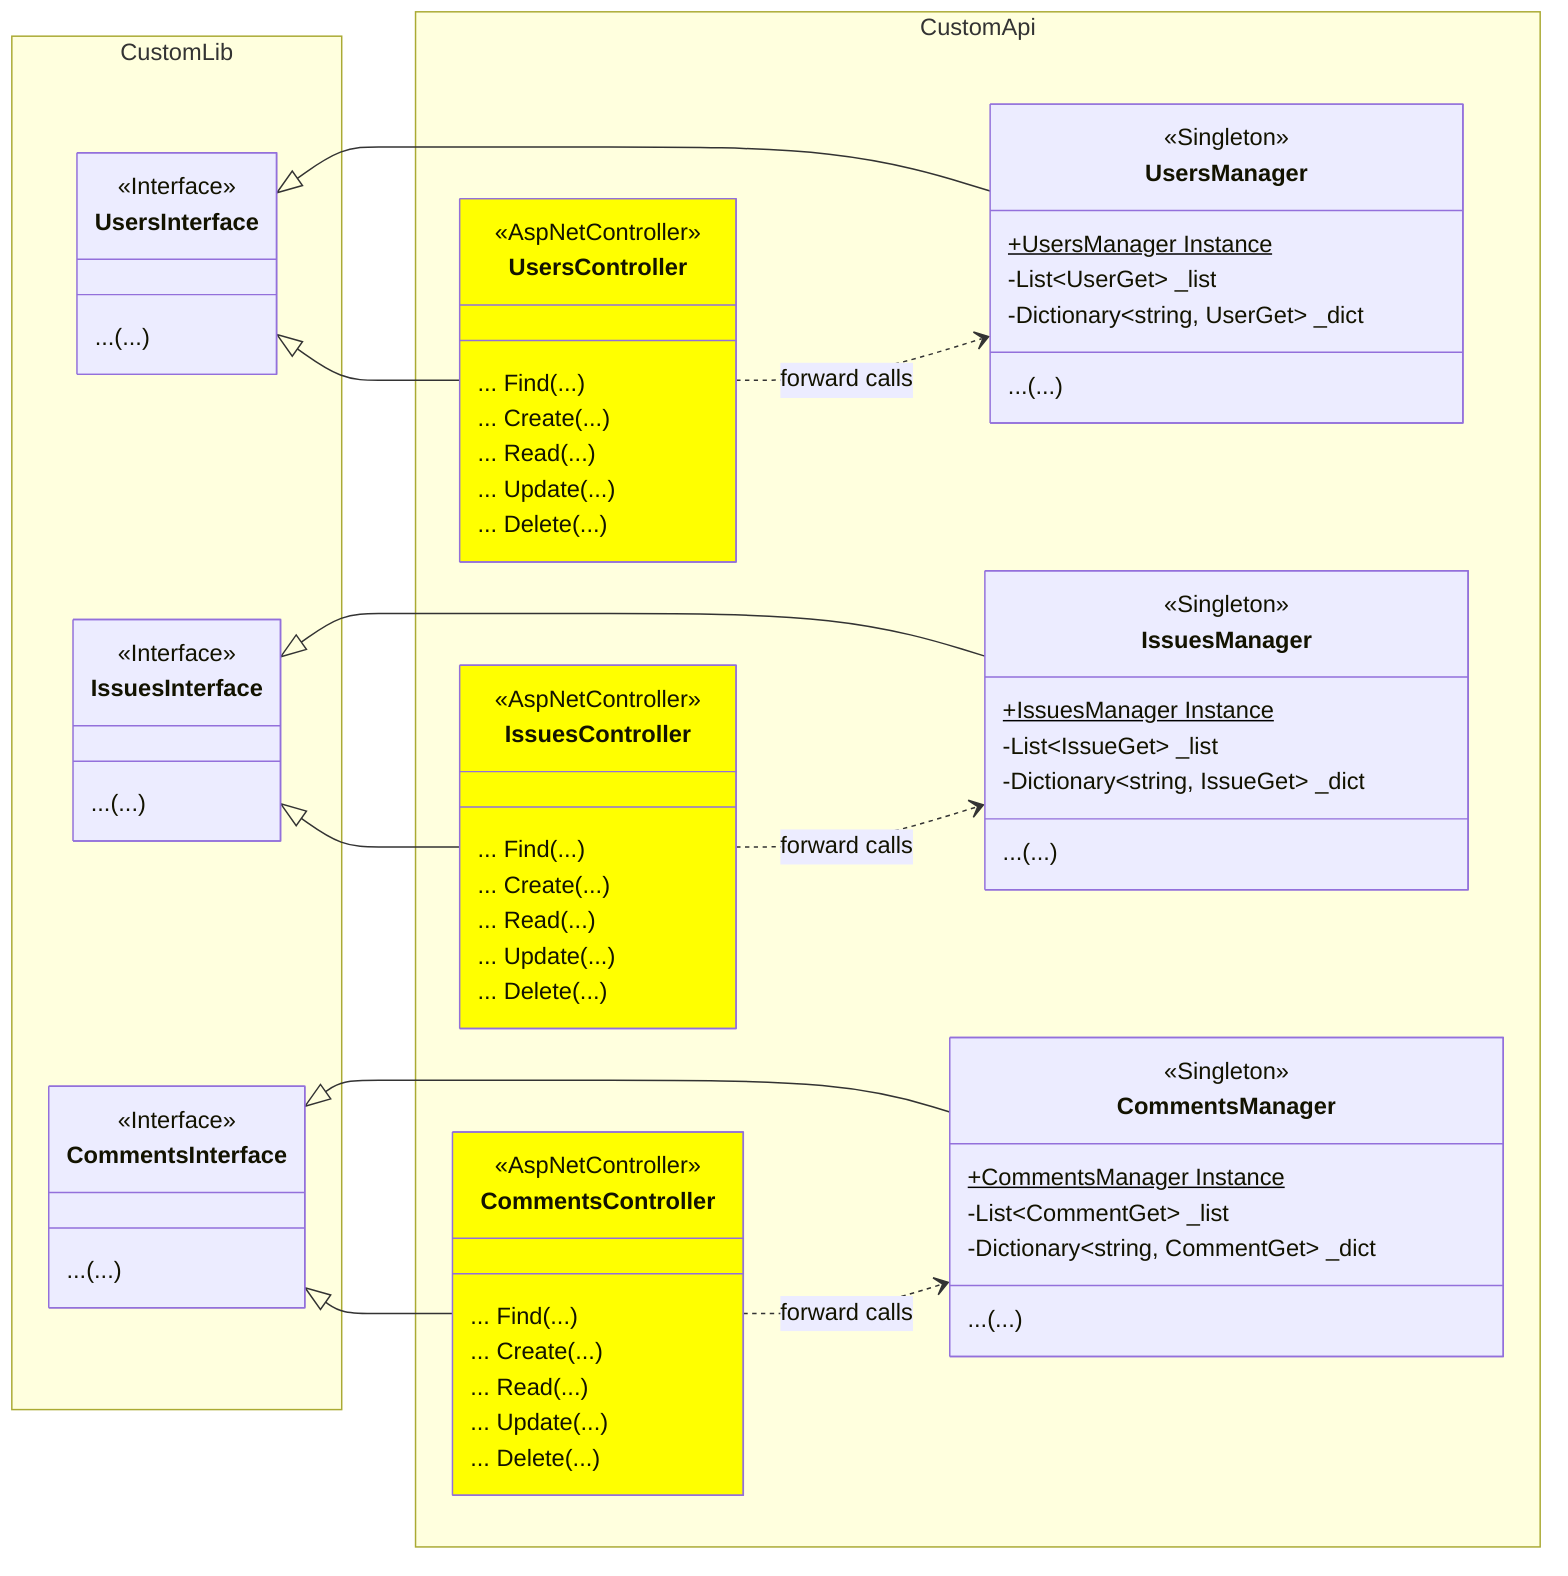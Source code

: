 classDiagram

    direction LR

    namespace CustomLib {
        class UsersInterface {
            <<Interface>>
            ...(...)
        }
        class IssuesInterface {
            <<Interface>>
            ...(...)
        }
        class CommentsInterface {
            <<Interface>>
            ...(...)
        }
    }

    namespace CustomApi {
        class UsersManager {
            <<Singleton>>
            +UsersManager Instance$
            -List~UserGet~ _list
            -Dictionary~string, UserGet~ _dict
            ...(...)
        }
        class IssuesManager {
            <<Singleton>>
            +IssuesManager Instance$
            -List~IssueGet~ _list
            -Dictionary~string, IssueGet~ _dict
            ...(...)
        }
        class CommentsManager {
            <<Singleton>>
            +CommentsManager Instance$
            -List~CommentGet~ _list
            -Dictionary~string, CommentGet~ _dict
            ...(...)
        }

        class UsersController {
            <<AspNetController>>
            ... Find(...)
            ... Create(...)
            ... Read(...)
            ... Update(...)
            ... Delete(...)
        }
        class IssuesController {
            <<AspNetController>>
            ... Find(...)
            ... Create(...)
            ... Read(...)
            ... Update(...)
            ... Delete(...)
        }
        class CommentsController {
            <<AspNetController>>
            ... Find(...)
            ... Create(...)
            ... Read(...)
            ... Update(...)
            ... Delete(...)
        }
    }

    UsersInterface <|-- UsersManager
    UsersInterface <|-- UsersController

    IssuesInterface <|-- IssuesManager
    IssuesInterface <|-- IssuesController

    CommentsInterface <|-- CommentsManager
    CommentsInterface <|-- CommentsController

    UsersController ..> UsersManager : forward calls
    IssuesController ..> IssuesManager : forward calls
    CommentsController ..> CommentsManager : forward calls

    style UsersController fill:yellow
    style IssuesController fill:yellow
    style CommentsController fill:yellow